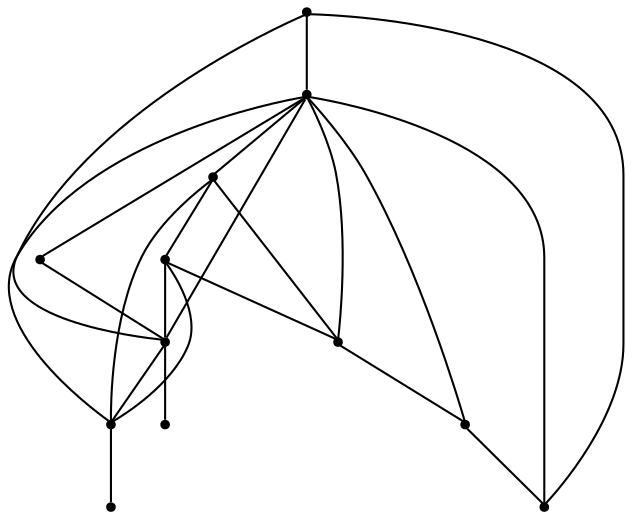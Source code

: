 graph {
  node [shape=point,comment="{\"directed\":false,\"doi\":\"10.1007/978-3-030-35802-0_32\",\"figure\":\"5 (1)\"}"]

  v0 [pos="985.0277666761407,287.1714415691756"]
  v1 [pos="851.6731893241471,337.17879519551724"]
  v2 [pos="918.3504780001439,387.1861488218589"]
  v3 [pos="918.350478000144,487.20085210031476"]
  v4 [pos="785.0000338953007,437.19350244820055"]
  v5 [pos="985.0277666761407,437.19350244820055"]
  v6 [pos="851.6731893241471,287.1714415691756"]
  v7 [pos="651.6454565433072,287.1714415691756"]
  v8 [pos="718.322745219304,387.1861488218589"]
  v9 [pos="785.0000338953007,387.1861488218589"]
  v10 [pos="718.3227452193039,487.20085210031476"]
  v11 [pos="651.6454565433072,337.1787951955173"]

  v0 -- v1 [id="-1",pos="985.0277666761407,287.1714415691756 851.6731893241471,337.17879519551724 851.6731893241471,337.17879519551724 851.6731893241471,337.17879519551724"]
  v2 -- v3 [id="-2",pos="918.3504780001439,387.1861488218589 918.350478000144,487.20085210031476 918.350478000144,487.20085210031476 918.350478000144,487.20085210031476"]
  v11 -- v1 [id="-3",pos="651.6454565433072,337.1787951955173 851.6731893241471,337.17879519551724 851.6731893241471,337.17879519551724 851.6731893241471,337.17879519551724"]
  v11 -- v7 [id="-4",pos="651.6454565433072,337.1787951955173 651.6454565433072,287.1714415691756 651.6454565433072,287.1714415691756 651.6454565433072,287.1714415691756"]
  v11 -- v8 [id="-5",pos="651.6454565433072,337.1787951955173 718.322745219304,387.1861488218589 718.322745219304,387.1861488218589 718.322745219304,387.1861488218589"]
  v7 -- v6 [id="-6",pos="651.6454565433072,287.1714415691756 851.6731893241471,287.1714415691756 851.6731893241471,287.1714415691756 851.6731893241471,287.1714415691756"]
  v3 -- v0 [id="-7",pos="918.350478000144,487.20085210031476 985.0277666761407,287.1714415691756 985.0277666761407,287.1714415691756 985.0277666761407,287.1714415691756"]
  v3 -- v4 [id="-8",pos="918.350478000144,487.20085210031476 785.0000338953007,437.19350244820055 785.0000338953007,437.19350244820055 785.0000338953007,437.19350244820055"]
  v3 -- v5 [id="-9",pos="918.350478000144,487.20085210031476 985.0277666761407,437.19350244820055 985.0277666761407,437.19350244820055 985.0277666761407,437.19350244820055"]
  v6 -- v1 [id="-10",pos="851.6731893241471,287.1714415691756 851.6731893241471,337.17879519551724 851.6731893241471,337.17879519551724 851.6731893241471,337.17879519551724"]
  v6 -- v0 [id="-11",pos="851.6731893241471,287.1714415691756 985.0277666761407,287.1714415691756 985.0277666761407,287.1714415691756 985.0277666761407,287.1714415691756"]
  v1 -- v3 [id="-12",pos="851.6731893241471,337.17879519551724 918.350478000144,487.20085210031476 918.350478000144,487.20085210031476 918.350478000144,487.20085210031476"]
  v1 -- v2 [id="-13",pos="851.6731893241471,337.17879519551724 918.3504780001439,387.1861488218589 918.3504780001439,387.1861488218589 918.3504780001439,387.1861488218589"]
  v1 -- v7 [id="-14",pos="851.6731893241471,337.17879519551724 651.6454565433072,287.1714415691756 651.6454565433072,287.1714415691756 651.6454565433072,287.1714415691756"]
  v1 -- v8 [id="-15",pos="851.6731893241471,337.17879519551724 718.322745219304,387.1861488218589 718.322745219304,387.1861488218589 718.322745219304,387.1861488218589"]
  v4 -- v1 [id="-16",pos="785.0000338953007,437.19350244820055 851.6731893241471,337.17879519551724 851.6731893241471,337.17879519551724 851.6731893241471,337.17879519551724"]
  v4 -- v9 [id="-17",pos="785.0000338953007,437.19350244820055 785.0000338953007,387.1861488218589 785.0000338953007,387.1861488218589 785.0000338953007,387.1861488218589"]
  v8 -- v10 [id="-18",pos="718.322745219304,387.1861488218589 718.3227452193039,487.20085210031476 718.3227452193039,487.20085210031476 718.3227452193039,487.20085210031476"]
  v8 -- v4 [id="-19",pos="718.322745219304,387.1861488218589 785.0000338953007,437.19350244820055 785.0000338953007,437.19350244820055 785.0000338953007,437.19350244820055"]
  v10 -- v3 [id="-20",pos="718.3227452193039,487.20085210031476 918.350478000144,487.20085210031476 918.350478000144,487.20085210031476 918.350478000144,487.20085210031476"]
  v10 -- v11 [id="-21",pos="718.3227452193039,487.20085210031476 651.6454565433072,337.1787951955173 651.6454565433072,337.1787951955173 651.6454565433072,337.1787951955173"]
  v10 -- v4 [id="-22",pos="718.3227452193039,487.20085210031476 785.0000338953007,437.19350244820055 785.0000338953007,437.19350244820055 785.0000338953007,437.19350244820055"]
}